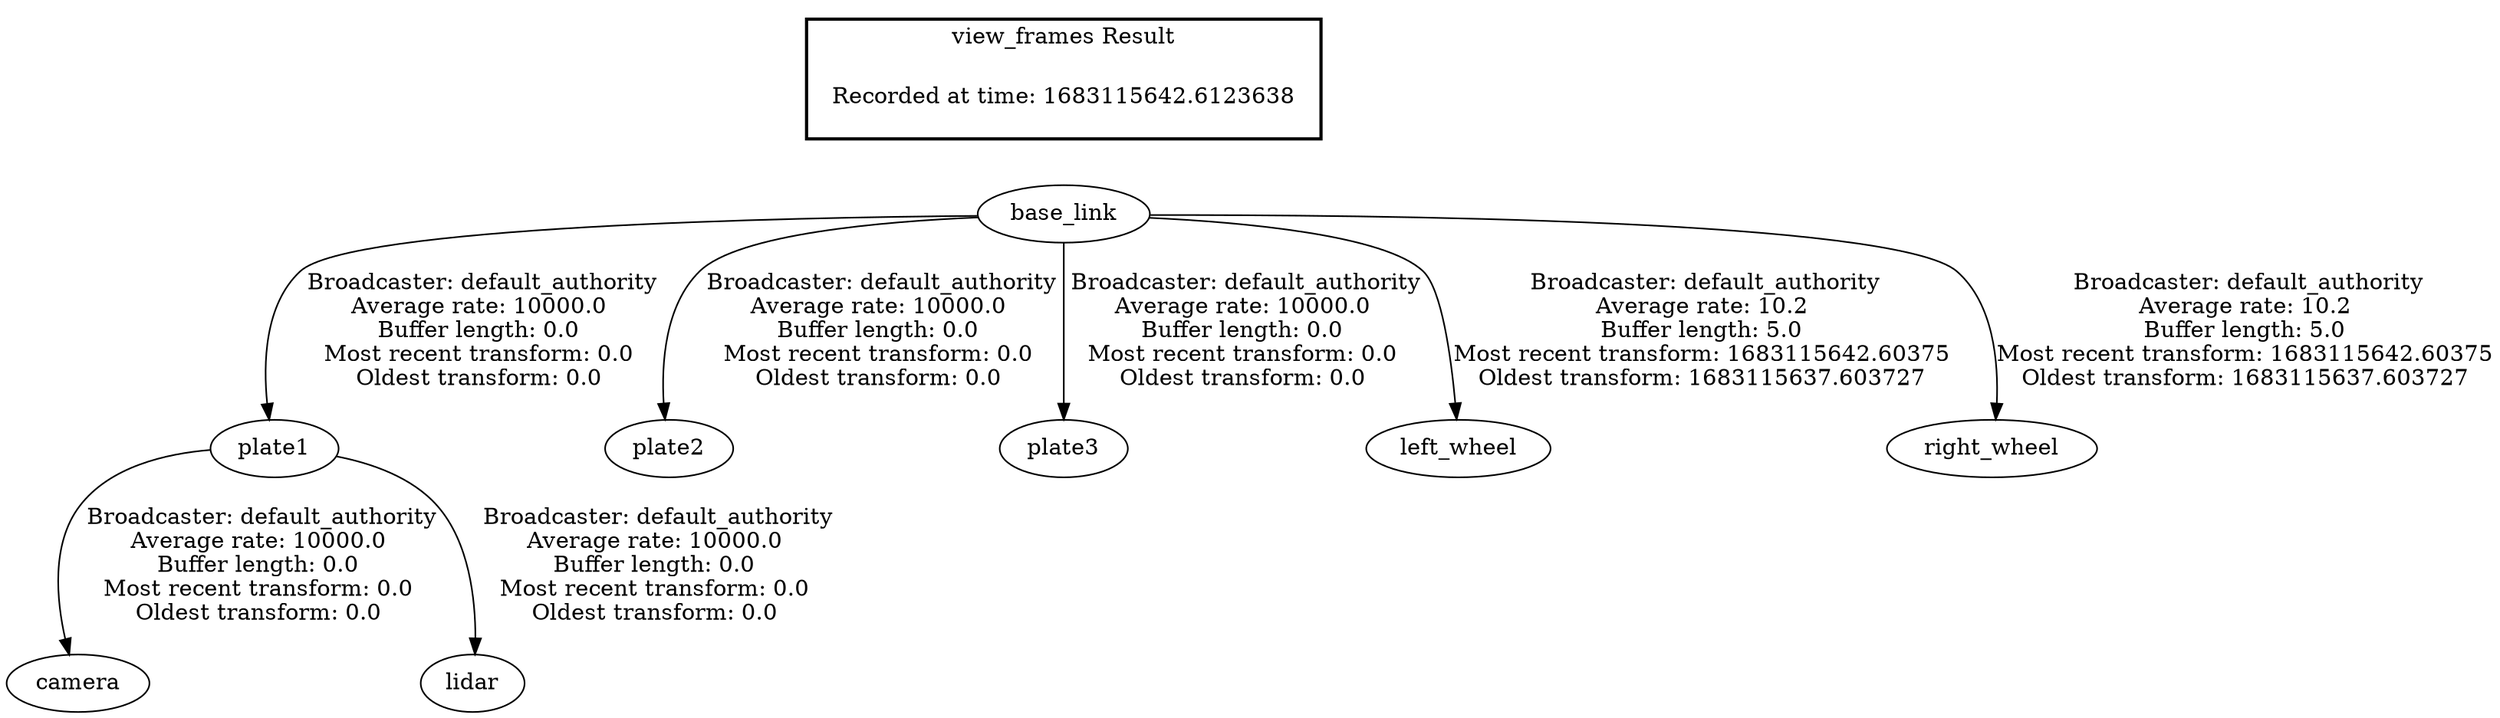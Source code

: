 digraph G {
"plate1" -> "camera"[label=" Broadcaster: default_authority\nAverage rate: 10000.0\nBuffer length: 0.0\nMost recent transform: 0.0\nOldest transform: 0.0\n"];
"base_link" -> "plate1"[label=" Broadcaster: default_authority\nAverage rate: 10000.0\nBuffer length: 0.0\nMost recent transform: 0.0\nOldest transform: 0.0\n"];
"plate1" -> "lidar"[label=" Broadcaster: default_authority\nAverage rate: 10000.0\nBuffer length: 0.0\nMost recent transform: 0.0\nOldest transform: 0.0\n"];
"base_link" -> "plate2"[label=" Broadcaster: default_authority\nAverage rate: 10000.0\nBuffer length: 0.0\nMost recent transform: 0.0\nOldest transform: 0.0\n"];
"base_link" -> "plate3"[label=" Broadcaster: default_authority\nAverage rate: 10000.0\nBuffer length: 0.0\nMost recent transform: 0.0\nOldest transform: 0.0\n"];
"base_link" -> "left_wheel"[label=" Broadcaster: default_authority\nAverage rate: 10.2\nBuffer length: 5.0\nMost recent transform: 1683115642.60375\nOldest transform: 1683115637.603727\n"];
"base_link" -> "right_wheel"[label=" Broadcaster: default_authority\nAverage rate: 10.2\nBuffer length: 5.0\nMost recent transform: 1683115642.60375\nOldest transform: 1683115637.603727\n"];
edge [style=invis];
 subgraph cluster_legend { style=bold; color=black; label ="view_frames Result";
"Recorded at time: 1683115642.6123638"[ shape=plaintext ] ;
}->"base_link";
}